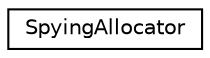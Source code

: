 digraph "Graphical Class Hierarchy"
{
 // LATEX_PDF_SIZE
  edge [fontname="Helvetica",fontsize="10",labelfontname="Helvetica",labelfontsize="10"];
  node [fontname="Helvetica",fontsize="10",shape=record];
  rankdir="LR";
  Node0 [label="SpyingAllocator",height=0.2,width=0.4,color="black", fillcolor="white", style="filled",URL="$classSpyingAllocator.html",tooltip=" "];
}

